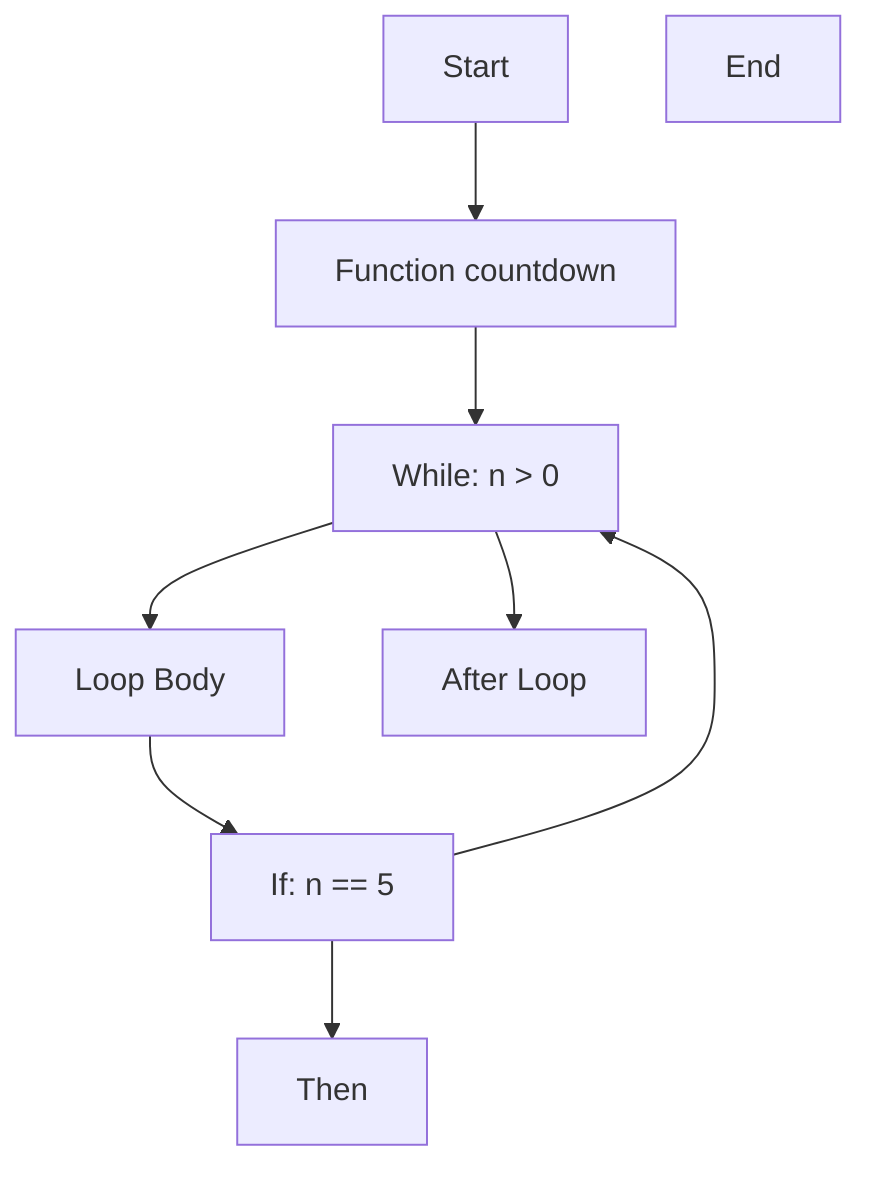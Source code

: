 flowchart TD
Start["Start"]
node1["Function countdown"]
Start --> node1
node2["While: n > 0"]
node1 --> node2
node3["Loop Body"]
node2 --> node3
node4["After Loop"]
node5["If: n == 5"]
node3 --> node5
node6["Then"]
node5 --> node6
node5 --> node2
node2 --> node4
End["End"]